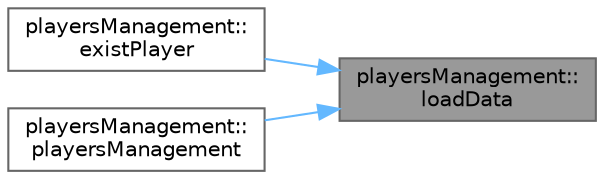 digraph "playersManagement::loadData"
{
 // LATEX_PDF_SIZE
  bgcolor="transparent";
  edge [fontname=Helvetica,fontsize=10,labelfontname=Helvetica,labelfontsize=10];
  node [fontname=Helvetica,fontsize=10,shape=box,height=0.2,width=0.4];
  rankdir="RL";
  Node1 [id="Node000001",label="playersManagement::\lloadData",height=0.2,width=0.4,color="gray40", fillcolor="grey60", style="filled", fontcolor="black",tooltip="Load the player data from playersStatics.txt."];
  Node1 -> Node2 [id="edge1_Node000001_Node000002",dir="back",color="steelblue1",style="solid",tooltip=" "];
  Node2 [id="Node000002",label="playersManagement::\lexistPlayer",height=0.2,width=0.4,color="grey40", fillcolor="white", style="filled",URL="$classplayers_management.html#a5fbc67ce627de58a27992f49814036d5",tooltip="Verify the player nick exists in the players."];
  Node1 -> Node3 [id="edge2_Node000001_Node000003",dir="back",color="steelblue1",style="solid",tooltip=" "];
  Node3 [id="Node000003",label="playersManagement::\lplayersManagement",height=0.2,width=0.4,color="grey40", fillcolor="white", style="filled",URL="$classplayers_management.html#ab5da98673e152322e5cc45c4d4720f72",tooltip="Constructor and load data."];
}
